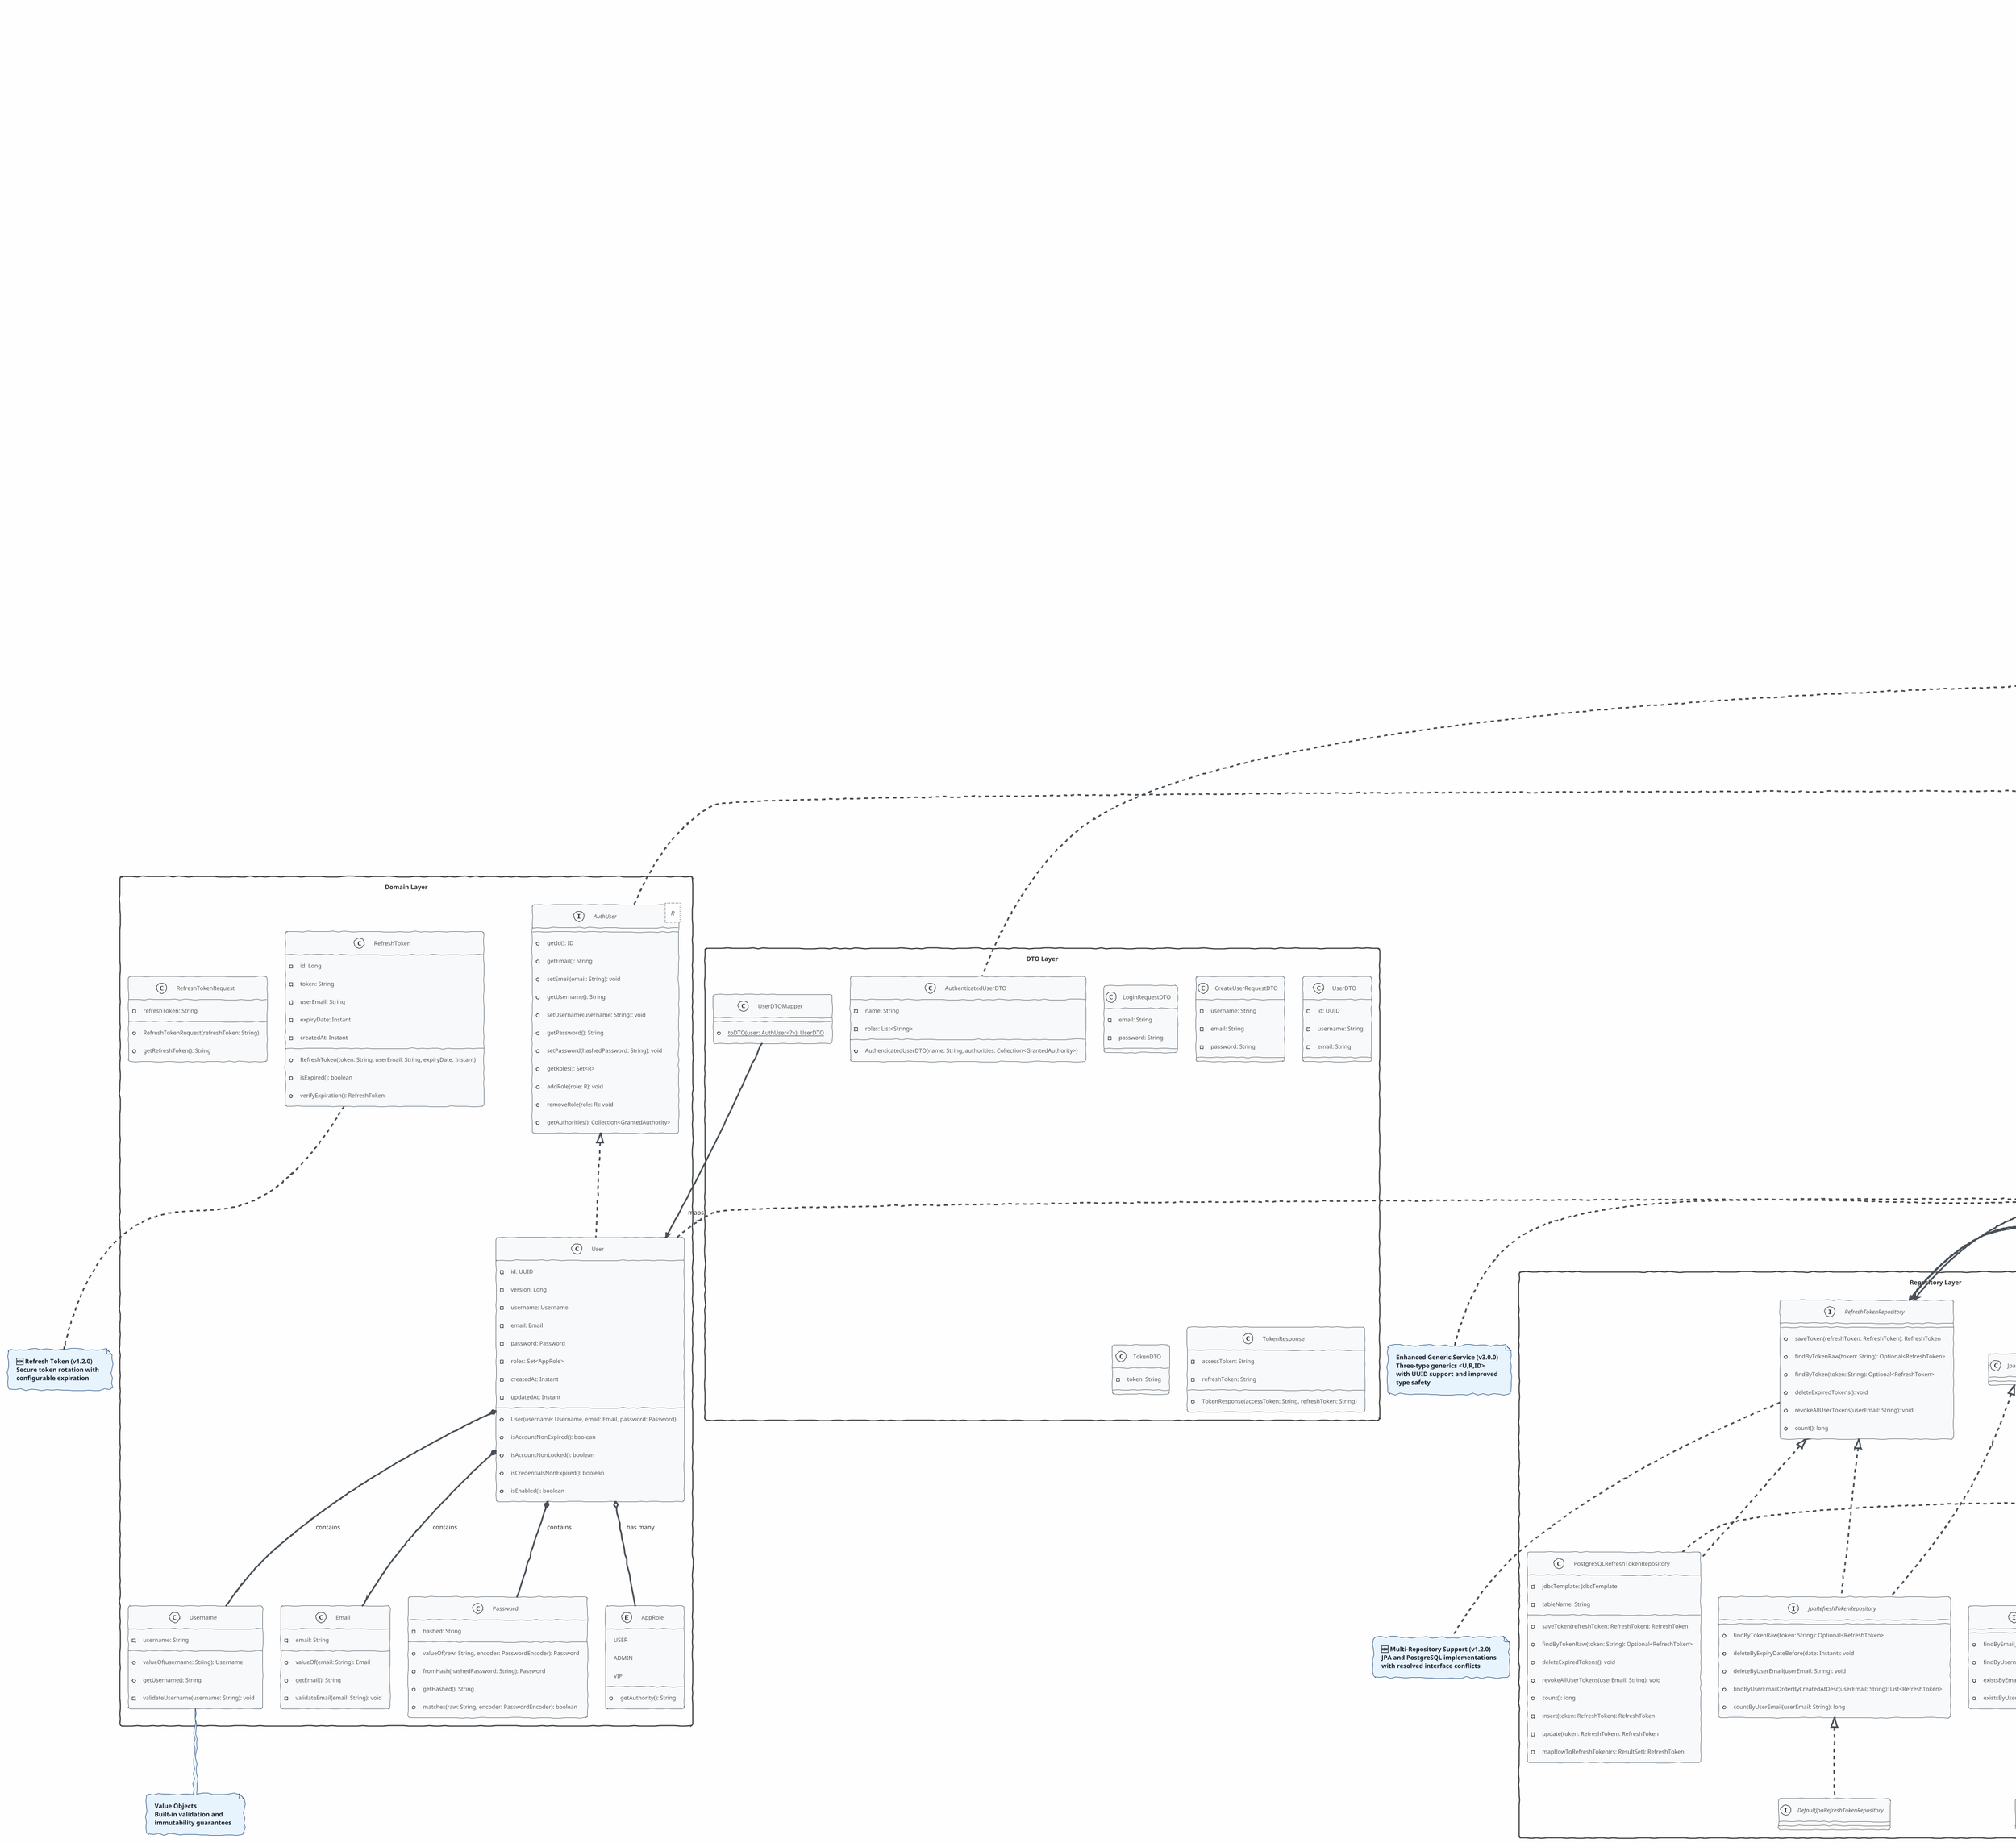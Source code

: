 @startuml Ricardo Auth Spring Boot Starter - Class Diagram

!define SPOTLESS_THEME
!theme sketchy-outline
skinparam backgroundColor #FEFEFE
skinparam classBackgroundColor #F8F9FA
skinparam classBorderColor #6C757D
skinparam arrowColor #495057
skinparam noteBackgroundColor #E8F4FD
skinparam noteBorderColor #2C5282
skinparam noteFontColor #1A202C
skinparam noteFontStyle bold
skinparam padding 10
skinparam classFontSize 11
skinparam packageFontSize 12

title Ricardo Auth Spring Boot Starter\nArchitecture Overview (v3.0.0)

!define DIRECTION left to right

package "Domain Layer" <<Rectangle>> {
    
    interface "AuthUser<R>" as AuthUser {
        +getId(): ID
        +getEmail(): String
        +setEmail(email: String): void
        +getUsername(): String
        +setUsername(username: String): void
        +getPassword(): String
        +setPassword(hashedPassword: String): void
        +getRoles(): Set<R>
        +addRole(role: R): void
        +removeRole(role: R): void
        +getAuthorities(): Collection<GrantedAuthority>
    }
    
    class User {
        -id: UUID
        -version: Long
        -username: Username
        -email: Email
        -password: Password
        -roles: Set<AppRole>
        -createdAt: Instant
        -updatedAt: Instant
        +User(username: Username, email: Email, password: Password)
        +isAccountNonExpired(): boolean
        +isAccountNonLocked(): boolean
        +isCredentialsNonExpired(): boolean
        +isEnabled(): boolean
    }
    
    class Username {
        -username: String
        +valueOf(username: String): Username
        +getUsername(): String
        -validateUsername(username: String): void
    }
    
    class Email {
        -email: String
        +valueOf(email: String): Email
        +getEmail(): String
        -validateEmail(email: String): void
    }
    
    class Password {
        -hashed: String
        +valueOf(raw: String, encoder: PasswordEncoder): Password
        +fromHash(hashedPassword: String): Password
        +getHashed(): String
        +matches(raw: String, encoder: PasswordEncoder): boolean
    }
    
    enum AppRole {
        USER
        ADMIN
        VIP
        +getAuthority(): String
    }
    
    class RefreshToken {
        -id: Long
        -token: String
        -userEmail: String
        -expiryDate: Instant
        -createdAt: Instant
        +RefreshToken(token: String, userEmail: String, expiryDate: Instant)
        +isExpired(): boolean
        +verifyExpiration(): RefreshToken
    }
    
    class RefreshTokenRequest {
        -refreshToken: String
        +RefreshTokenRequest(refreshToken: String)
        +getRefreshToken(): String
    }
    
    User .up.|> AuthUser
    User *-- Username : contains
    User *-- Email : contains
    User *-- Password : contains
    User o-- AppRole : has many
}

package "Core Interfaces" <<Rectangle>> {

    interface "UserService<U, R, ID>" as UserService {
        +createUser(user: U): U
        +getUserById(id: ID): U
        +getUserByEmail(email: String): U
        +getUserByUsername(username: String): U
        +emailExists(email: String): boolean
        +usernameExists(username: String): boolean
        +updateUser(id: ID, user: U): U
        +deleteUser(id: ID): void
        +getAllUsers(): List<U>
    }

    interface JwtService {
        +generateAccessToken(subject: String, authorities: Collection<GrantedAuthority>): String
        +extractSubject(token: String): String
        +extractRoles(token: String): List<String>
        +isTokenValid(token: String): boolean
        +isTokenValid(token: String, email: String): boolean
    }

    interface PasswordPolicyService {
        +validatePassword(password: String): boolean
        +generateSecurePassword(): String
    }

    interface AuthenticatedUser {
        +getEmail(): String
        +getRoles(): List<String>
    }

    interface "RefreshTokenService<U, ID>" as RefreshTokenService {
        +createRefreshToken(user: U): RefreshToken
        +findByToken(token: String): Optional<RefreshToken>
        +verifyExpiration(token: RefreshToken): RefreshToken
        +deleteByToken(token: String): void
        +deleteAllByUserEmail(userEmail: String): void
    }
}


package "Repository Layer" <<Rectangle>> {
    
    interface "UserRepository<U, R, ID>" as UserRepository {
        +findByEmail(email: String): Optional<U>
        +existsByEmail(email: String): boolean
        +deleteById(id: ID): void
    }
    
    interface "UserJpaRepository<U, R, ID>" as UserJpaRepository {
        +findByEmail_Email(email: String): Optional<U>
        +findByUsername_Username(username: String): Optional<U>
        +existsByEmail_Email(email: String): boolean
        +existsByUsername_Username(username: String): boolean
    }
    
    interface DefaultUserJpaRepository {
        ' Inherits from UserJpaRepository<DefaultUser, Role, UUID>
    }
    
    ' NEW: PostgreSQL Native Repository
    class "UserPostgreSQLRepository<U, R, ID>" as UserPostgreSQLRepository {
        -jdbcTemplate: JdbcTemplate
        -userRowMapper: UserRowMapper<U>
        -userSqlParameterMapper: UserSqlParameterMapper<U>
        -idConverter: IdConverter<ID>
        +findByEmail(email: String): Optional<U>
        +existsByEmail(email: String): boolean
        +save(user: U): U
        +deleteById(id: ID): void
        +findById(id: ID): Optional<U>
    }
    
    ' NEW: Refresh Token Repository Architecture
    interface RefreshTokenRepository {
        +saveToken(refreshToken: RefreshToken): RefreshToken
        +findByTokenRaw(token: String): Optional<RefreshToken>
        +findByToken(token: String): Optional<RefreshToken>
        +deleteExpiredTokens(): void
        +revokeAllUserTokens(userEmail: String): void
        +count(): long
    }
    
    interface JpaRefreshTokenRepository {
        +findByTokenRaw(token: String): Optional<RefreshToken>
        +deleteByExpiryDateBefore(date: Instant): void
        +deleteByUserEmail(userEmail: String): void
        +findByUserEmailOrderByCreatedAtDesc(userEmail: String): List<RefreshToken>
        +countByUserEmail(userEmail: String): long
    }
    
    interface DefaultJpaRefreshTokenRepository {
        ' Inherits from JpaRefreshTokenRepository
    }
    
    class PostgreSQLRefreshTokenRepository {
        -jdbcTemplate: JdbcTemplate
        -tableName: String
        +saveToken(refreshToken: RefreshToken): RefreshToken
        +findByTokenRaw(token: String): Optional<RefreshToken>
        +deleteExpiredTokens(): void
        +revokeAllUserTokens(userEmail: String): void
        +count(): long
        -insert(token: RefreshToken): RefreshToken
        -update(token: RefreshToken): RefreshToken
        -mapRowToRefreshToken(rs: ResultSet): RefreshToken
    }
    
    UserJpaRepository .up.|> UserRepository
    UserJpaRepository .up.|> JpaRepository
    DefaultUserJpaRepository .up.|> UserJpaRepository
    UserPostgreSQLRepository .up.|> UserRepository
    JpaRefreshTokenRepository .up.|> RefreshTokenRepository
    JpaRefreshTokenRepository .up.|> JpaRepository
    DefaultJpaRefreshTokenRepository .up.|> JpaRefreshTokenRepository
    PostgreSQLRefreshTokenRepository .up.|> RefreshTokenRepository
}

package "Controller Layer" <<Rectangle>> {
    
    class AuthController {
        -jwtService: JwtService
        -authenticationManager: AuthenticationManager
        -refreshTokenService: RefreshTokenService<U, ID>
        -blocklist: TokenBlocklist
        +login(request: LoginRequestDTO, response: HttpServletResponse): ResponseEntity
        +refresh(refreshTokenCookie: String, response: HttpServletResponse): ResponseEntity
        +logout(response: HttpServletResponse): ResponseEntity
        +revokeToken(token: String): ResponseEntity
        +getAuthenticatedUser(authentication: Authentication): ResponseEntity<AuthenticatedUserDTO>
    }
    
    class UserController {
        -userService: UserService<U, R, ID>
        -passwordEncoder: PasswordEncoder
        -passwordPolicyService: PasswordPolicyService
        +createUser(request: CreateUserRequestDTO): ResponseEntity<UserDTO>
        +getUserById(id: ID): ResponseEntity<UserDTO>
        +getUserByEmail(email: String): ResponseEntity<UserDTO>
        +updateUser(id: ID, request: CreateUserRequestDTO): ResponseEntity<UserDTO>
        +deleteUser(id: ID): ResponseEntity<Void>
    }
    
}

package "Factory Layer" <<Rectangle>> {
    
    interface "AuthUserFactory<R>" as AuthUserFactory {
        +createAuthUser(username: String, email: String, password: String, roles: Set<R>): AuthUser<R>
        +createAuthUser(email: String, password: String, roles: Set<R>): AuthUser<R>
        +createAuthUser(email: String, password: String, role: R): AuthUser<R>
    }
    
    interface "UserFactory<U, R, ID>" as UserFactory {
        +createUser(username: String, email: String, password: String, roles: Set<R>): U
        +createUser(email: String, password: String, roles: Set<R>): U
        +createUser(email: String, password: String, role: R): U
    }
    
    class DefaultUserFactory {
        +createUser(username: String, email: String, password: String, roles: Set<Role>): DefaultUser
        +createUser(email: String, password: String, roles: Set<Role>): DefaultUser
        +createUser(email: String, password: String, role: Role): DefaultUser
    }
    
    DefaultUserFactory .up.|> UserFactory
    DefaultUserFactory .up.|> AuthUserFactory
}

package "Helper Classes" <<Rectangle>> {
    
    ' PostgreSQL Helper Classes
    interface "UserRowMapper<U>" as UserRowMapper {
        +mapRow(rs: ResultSet, rowNum: int): U
    }
    
    interface "UserSqlParameterMapper<U>" as UserSqlParameterMapper {
        +mapToSqlParameterSource(user: U): SqlParameterSource
    }
    
    interface "IdConverter<ID>" as IdConverter {
        +convert(id: Object): ID
        +convertToString(id: ID): String
    }
    
    class UUIDConverter {
        +convert(id: Object): UUID
        +convertToString(id: UUID): String
    }
    
    UUIDConverter .up.|> IdConverter
}

package "DTO Layer" <<Rectangle>> {
    
    class LoginRequestDTO {
        -email: String
        -password: String
    }
    
    class CreateUserRequestDTO {
        -username: String
        -email: String
        -password: String
    }
    
    class UserDTO {
        -id: UUID
        -username: String
        -email: String
    }
    
    class TokenDTO {
        -token: String
    }
    
    ' NEW: Updated for refresh tokens
    class TokenResponse {
        -accessToken: String
        -refreshToken: String
        +TokenResponse(accessToken: String, refreshToken: String)
    }
    
    class AuthenticatedUserDTO {
        -name: String
        -roles: List<String>
        +AuthenticatedUserDTO(name: String, authorities: Collection<GrantedAuthority>)
    }
    
    class UserDTOMapper {
        +{static} toDTO(user: AuthUser<?>): UserDTO
    }
    
    AuthenticatedUserDTO .up.|> AuthenticatedUser
}

package "Security Configuration" <<Rectangle>> {
    
    class SecurityConfig {
        -jwtAuthFilter: JwtAuthFilter
        -userDetailsService: UserDetailsService
        +filterChain(http: HttpSecurity): SecurityFilterChain
        +authenticationManager(config: AuthenticationConfiguration): AuthenticationManager
        +passwordEncoder(): PasswordEncoder
    }
    
    class JwtAuthFilter {
        -jwtService: JwtService
        -tokenBlocklist: TokenBlocklist
        +doFilterInternal(request: HttpServletRequest, response: HttpServletResponse, filterChain: FilterChain): void
        ' Extracts JWT from access_token cookie
    }
    
    JwtAuthFilter .up.|> OncePerRequestFilter
}

package "Auto Configuration" <<Rectangle>> {
    
    class AuthAutoConfiguration {
        +jwtService(): JwtService
        +passwordPolicyService(authProperties: AuthProperties): PasswordPolicyService
        +userService(userRepository: UserRepository, passwordPolicy: PasswordPolicyService): UserService<User, Long>
        +refreshTokenService(refreshTokenRepository: RefreshTokenRepository, userService: UserService, authProperties: AuthProperties): RefreshTokenService
        +refreshTokenCleanupService(refreshTokenRepository: RefreshTokenRepository, authProperties: AuthProperties): RefreshTokenCleanupService
        +userDetailsService(userRepository: UserRepository): UserDetailsServiceImpl
        +jwtAuthFilter(jwtService: JwtService): JwtAuthFilter
        +authController(jwtService: JwtService, authManager: AuthenticationManager, refreshTokenService: RefreshTokenService): AuthController
        +userController(userService: UserService<User, Long>, passwordEncoder: PasswordEncoder, passwordPolicyService: PasswordPolicyService): UserController
        +postgresqlRefreshTokenRepository(dataSource: DataSource, authProperties: AuthProperties): PostgreSQLRefreshTokenRepository
    }
    
    class AuthProperties {
        -enabled: boolean
        -jwt: Jwt
        -refreshTokens: RefreshTokens
        -passwordPolicy: PasswordPolicy
        -controllers: Controllers
    }
    
    class "AuthProperties.Jwt" as JwtProps {
        -secret: String
        -accessTokenExpiration: long
        -refreshTokenExpiration: long
    }
    
    ' NEW: Refresh Token Configuration
    class "AuthProperties.RefreshTokens" as RefreshTokensProps {
        -enabled: boolean
        -maxTokensPerUser: int
        -rotateOnRefresh: boolean
        -cleanupInterval: long
        -autoCleanup: boolean
        -repository: Repository
    }
    
    class "AuthProperties.RefreshTokens.Repository" as RepositoryProps {
        -type: RefreshTokenRepositoryType
        -database: Database
    }
    
    class "AuthProperties.PasswordPolicy" as PasswordPolicyProps {
        -minLength: int
        -maxLength: int
        -requireUppercase: boolean
        -requireLowercase: boolean
        -requireDigits: boolean
        -requireSpecialChars: boolean
        -specialCharacters: String
        -preventCommonPasswords: boolean
        -commonPasswordsFilePath: String
    }
    
    class "AuthProperties.Controllers" as ControllersProps {
        -auth: Controller
        -user: Controller
    }
    
    enum RefreshTokenRepositoryType {
        JPA
        POSTGRESQL
    }
    
    AuthProperties *-- JwtProps
    AuthProperties *-- RefreshTokensProps
    AuthProperties *-- PasswordPolicyProps
    AuthProperties *-- ControllersProps
    RefreshTokensProps *-- RepositoryProps
    RepositoryProps --> RefreshTokenRepositoryType

}

package "Exception Handling" <<Rectangle>> {
    
    class GlobalExceptionHandler {
        +handleDuplicateResourceException(ex: DuplicateResourceException): ResponseEntity<ErrorResponse>
        +handleResourceNotFoundException(ex: ResourceNotFoundException): ResponseEntity<ErrorResponse>
        +handleTokenExpiredException(ex: TokenExpiredException): ResponseEntity<ErrorResponse>
        +handleValidationException(ex: MethodArgumentNotValidException): ResponseEntity<ErrorResponse>
        +handleGenericException(ex: Exception): ResponseEntity<ErrorResponse>
    }
    
    class DuplicateResourceException {
        +DuplicateResourceException(message: String)
    }
    
    class ResourceNotFoundException {
        +ResourceNotFoundException(message: String)
    }
    
    ' NEW: Token Exception
    class TokenExpiredException {
        +TokenExpiredException(message: String)
    }
    
    class ErrorResponse {
        -message: String
        -timestamp: LocalDateTime
    }
}

package "Service Layer" <<Rectangle>> {

    class UserServiceImpl {
        -userRepository: UserRepository
        +createUser(user: User): User
        +getUserByEmail(email: String): User
        +emailExists(email: String): boolean
        +usernameExists(username: String): boolean
        +updateUser(id: Long, user: User): User
        +deleteUser(id: Long): void
        +getAllUsers(): List<User>
    }

    class JwtServiceImpl {
        -secret: String
        -accessTokenExpiration: long
        -key: Key
        +generateAccessToken(subject: String, authorities: Collection<GrantedAuthority>): String
        +isTokenValid(token: String, email: String): boolean
        -createToken(claims: Map<String, Object>, subject: String): String
        -getKey(): Key
    }

    class PasswordPolicy {
        -authProperties: AuthProperties
        -minLength: int
        -maxLength: int
        -requireUpperCase: boolean
        -requireLowerCase: boolean
        -requireDigit: boolean
        -requireSpecialChar: boolean
        -specialCharacters: String
        -preventCommonPasswords: boolean
        -commonPasswords: Set<String>
        +PasswordPolicy(authProperties: AuthProperties)
        +validatePassword(password: String): boolean
        +generateSecurePassword(): String
        -loadCommonPasswords(): Set<String>
        -validateLength(password: String): void
        -validateCharacterRequirements(password: String): void
        -validateCommonPassword(password: String): void
    }

    class UserDetailsServiceImpl {
        -userService: UserService<User, Long>
        +loadUserByUsername(email: String): UserDetails
    }

    ' NEW: Refresh Token Service Implementation
    class RefreshTokenServiceImpl {
        -refreshTokenRepository: RefreshTokenRepository
        -userService: UserService
        -authProperties: AuthProperties
        +createRefreshToken(user: AuthUser): RefreshToken
        +findByToken(token: String): Optional<RefreshToken>
        +verifyExpiration(token: RefreshToken): RefreshToken
        +deleteByToken(token: String): void
        +deleteAllByUserEmail(userEmail: String): void
    }

    ' NEW: Refresh Token Cleanup Service
    class RefreshTokenCleanupService {
        -refreshTokenRepository: RefreshTokenRepository
        -authProperties: AuthProperties
        +cleanupExpiredTokens(): void
        +cleanupExpiredTokensForUser(userEmail: String): void
    }

    UserServiceImpl .up.|> UserService
    JwtServiceImpl .up.|> JwtService
    PasswordPolicy .up.|> PasswordPolicyService
    UserDetailsServiceImpl .up.|> UserDetailsService
    RefreshTokenServiceImpl .up.|> RefreshTokenService
    UserServiceImpl --> PasswordPolicyService : validates passwords
    RefreshTokenServiceImpl --> UserService : uses
    RefreshTokenCleanupService --> RefreshTokenRepository : cleans up
}


' Relationships
UserServiceImpl --> UserRepository : uses
UserDetailsServiceImpl --> UserService : uses
AuthController --> JwtService : uses
AuthController --> RefreshTokenService : uses
UserController --> UserService : uses
UserController --> PasswordPolicyService : uses
JwtAuthFilter --> JwtService : uses
SecurityConfig --> JwtAuthFilter : configures
UserDTOMapper --> User : maps
RefreshTokenCleanupService --> RefreshTokenRepository : uses
RefreshTokenServiceImpl --> RefreshTokenRepository : uses

' Notes with better styling
note right of AuthUser #E8F4FD
  **Enhanced Generic Interface (v3.0.0)**
  Type-safe role generics with
  improved polymorphic behavior
  and better decoupling
end note

note right of User #E8F4FD
  **UserDetails Implementation (v3.0.0)**
  UUID primary keys with enhanced
  Spring Security integration
end note

note bottom of Username #E8F4FD
  **Value Objects**
  Built-in validation and
  immutability guarantees
end note

note bottom of RefreshToken #E8F4FD
  **🆕 Refresh Token (v1.2.0)**
  Secure token rotation with
  configurable expiration
end note

note bottom of RefreshTokenRepository #E8F4FD
  **🆕 Multi-Repository Support (v1.2.0)**
  JPA and PostgreSQL implementations
  with resolved interface conflicts
end note

note bottom of UserServiceImpl #E8F4FD
  **Enhanced Generic Service (v3.0.0)**
  Three-type generics <U,R,ID>
  with UUID support and improved
  type safety
end note

note top of AuthAutoConfiguration #E8F4FD
  **Auto-Configuration**
  Automatically configures beans
  when starter is included
end note



note right of RefreshTokenServiceImpl #E8F4FD
  **🆕 Refresh Token Service (v1.2.0)**
  Manages token lifecycle with
  automatic cleanup and rotation
end note

note right of UserPostgreSQLRepository #E8F4FD
  **🆕 PostgreSQL Native Repository (v3.0.0)**
  Direct JDBC implementation
  with enhanced performance and
  custom SQL queries
end note

note right of UserFactory #E8F4FD
  **🆕 Factory Pattern (v3.0.0)**
  Decoupled user creation with
  type-safe generics for enhanced
  architecture flexibility
end note

note right of UUIDConverter #E8F4FD
  **🆕 Helper Classes (v3.0.0)**
  Type converters and mappers
  for PostgreSQL integration
  and better type safety
end note

note right of PostgreSQLRefreshTokenRepository #E8F4FD
  **🆕 PostgreSQL Repository (v1.2.0)**
  Native queries with proper
  timestamp handling
end note

' Blocklist and Rate Limiter interfaces and implementations
package "Blocklist & Rate Limiter" <<Rectangle>> {
    interface TokenBlocklist {
        +revoke(token: String): void
        +isRevoked(token: String): boolean
    }
    class InMemoryTokenBlocklist {
        +revoke(token: String): void
        +isRevoked(token: String): boolean
    }
    class RedisTokenBlockList {
        +revoke(token: String): void
        +isRevoked(token: String): boolean
    }
    interface RateLimiter {
        +isEnabled(): boolean
        +allowRequest(key: String): boolean
    }
    class InMemoryRateLimiter {
        +isEnabled(): boolean
        +allowRequest(key: String): boolean
    }
    class RedisRateLimiter {
        +isEnabled(): boolean
        +allowRequest(key: String): boolean
    }
    TokenBlocklist <|.. InMemoryTokenBlocklist
    TokenBlocklist <|.. RedisTokenBlockList
    RateLimiter <|.. InMemoryRateLimiter
    RateLimiter <|.. RedisRateLimiter
}





' Add notes for cookie-based token handling and security
note right of AuthController #E8F4FD
  **Cookie-based Auth (v2.0.0)**
  All tokens are set and read via
  secure, HttpOnly cookies only.
  Includes /api/auth/revoke endpoint
  for admin token revocation.
end note

note right of TokenBlocklist #E8F4FD
  **Blocklist (v2.0.0)**
  Supports in-memory and Redis
  for token revocation.
end note

note right of RateLimiter #E8F4FD
  **Rate Limiting (v2.0.0)**
  In-memory and Redis implementations
  for per-user/IP request limiting.
end note

note right of JwtAuthFilter #E8F4FD
  **JWT via Cookie**
  Extracts JWT from access_token cookie
  for all protected endpoints.
end note

@enduml